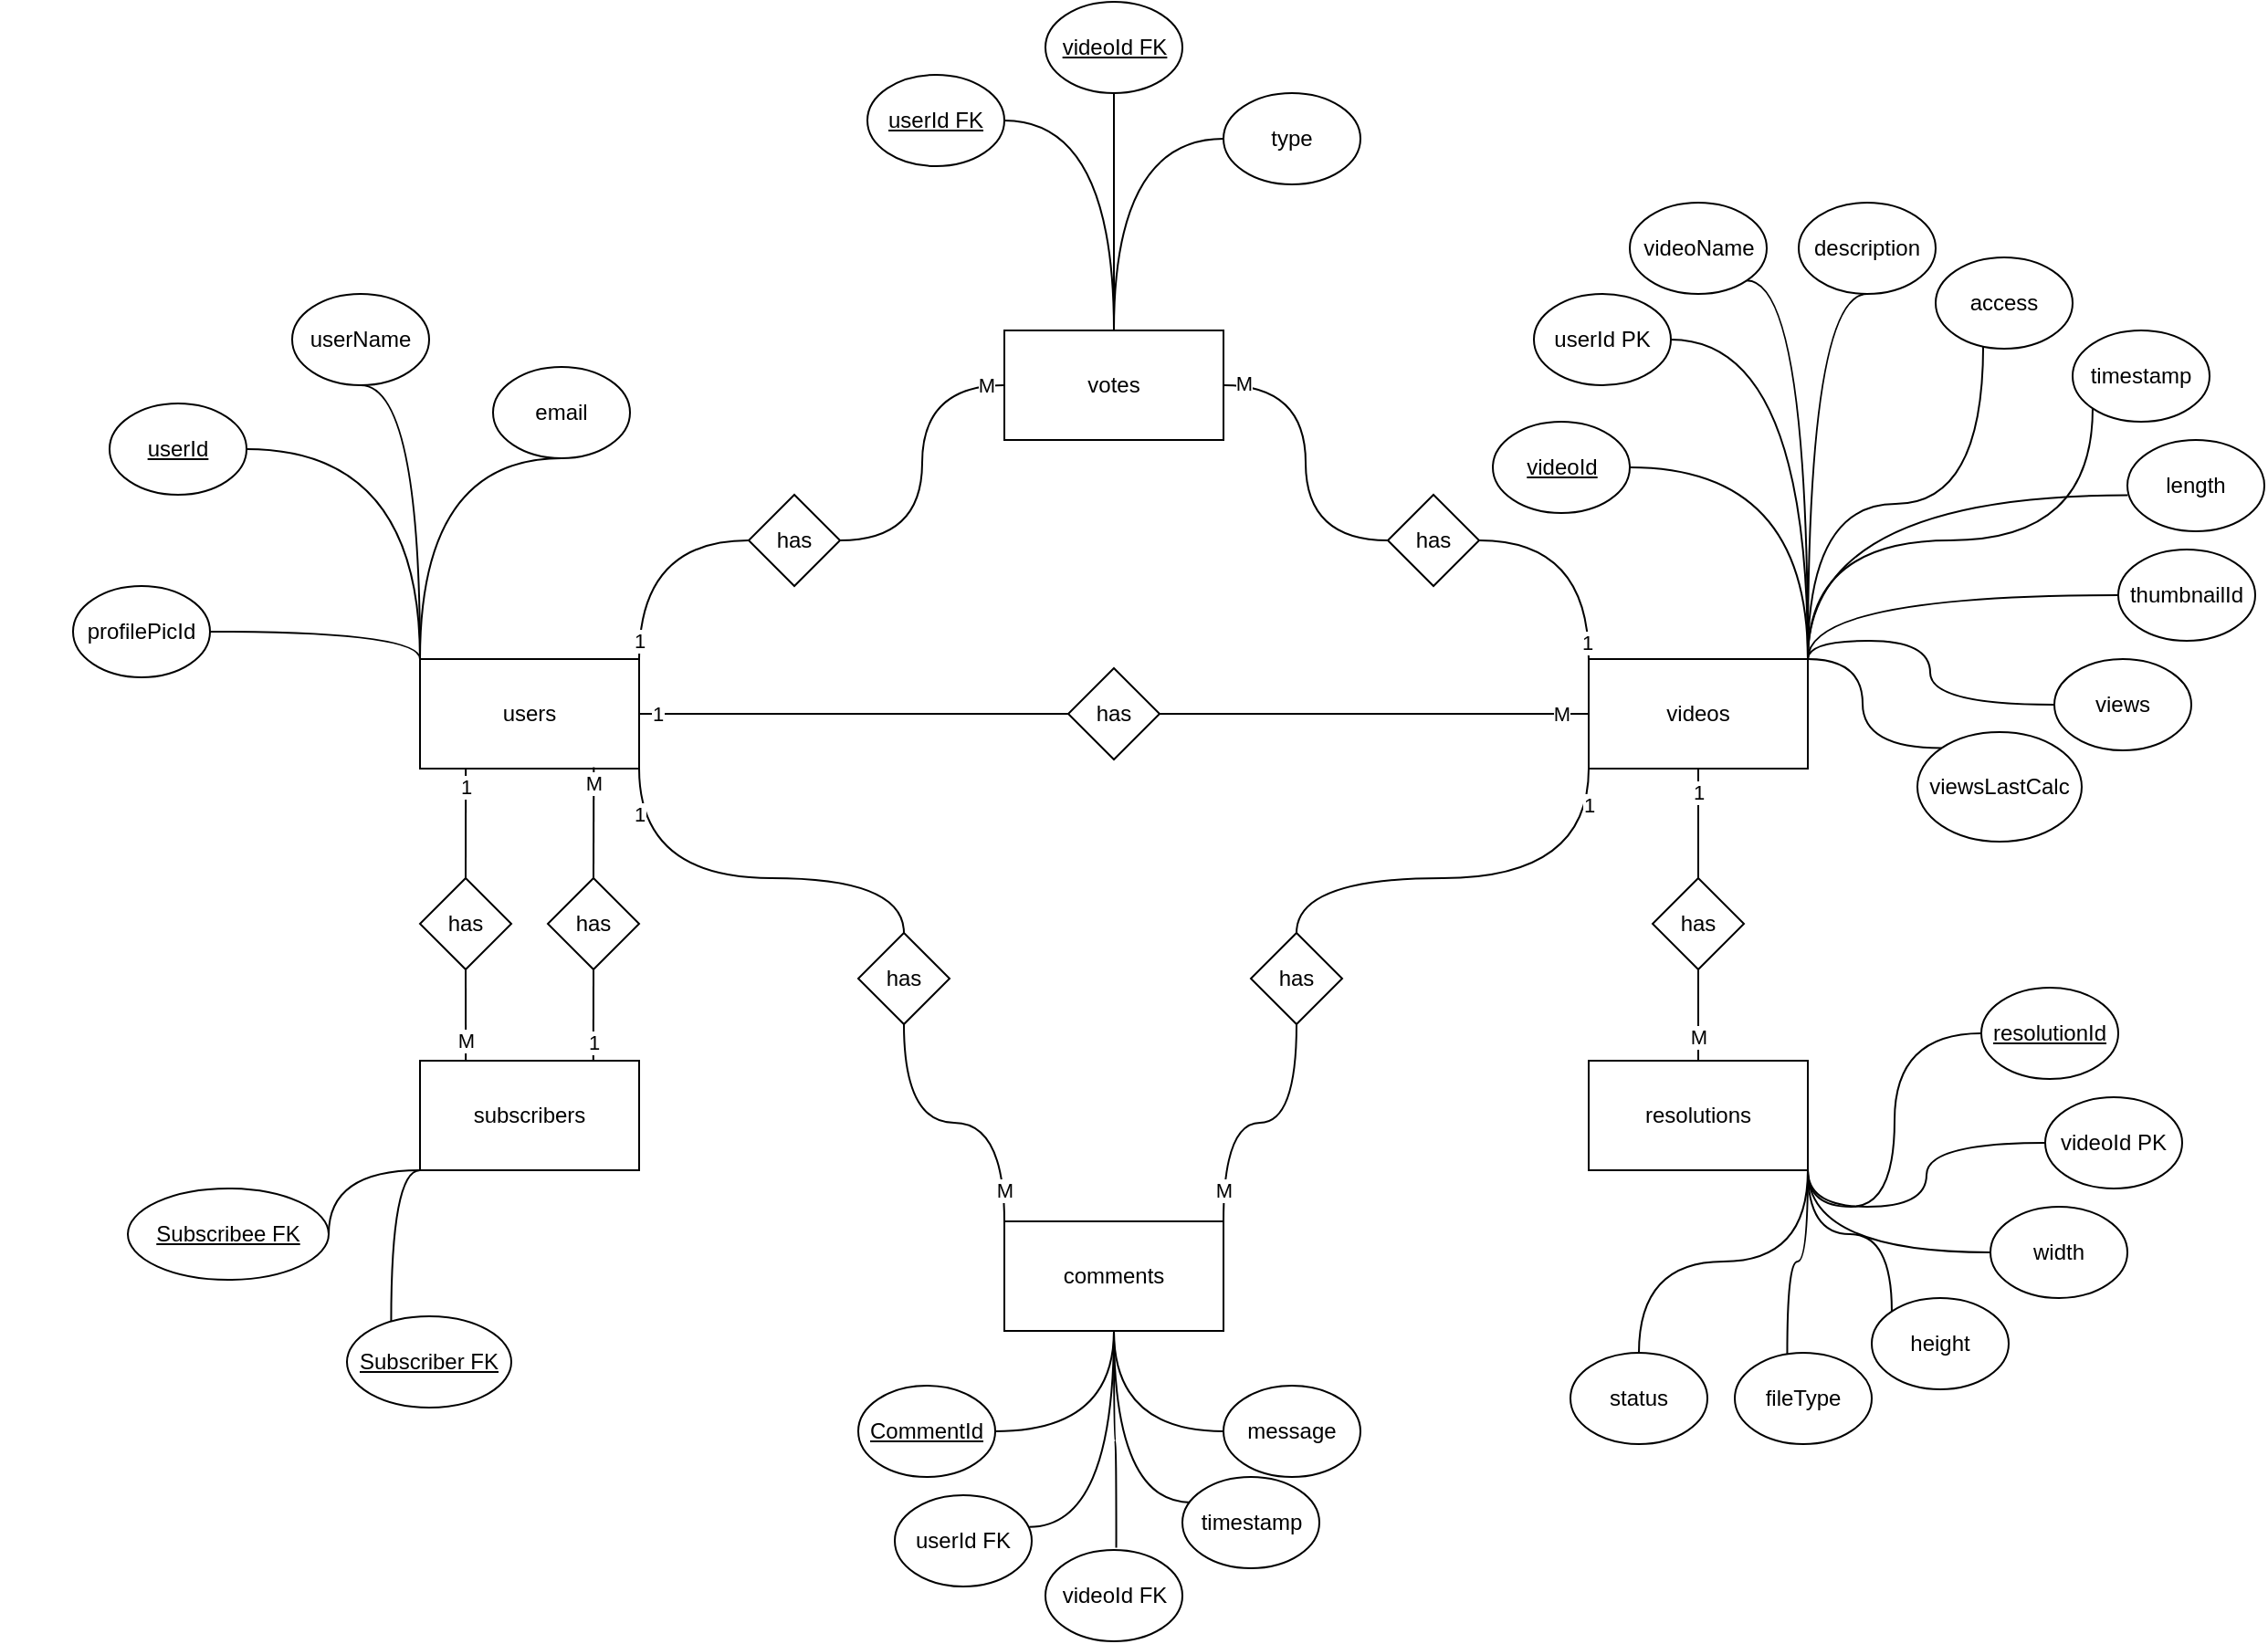 <mxfile version="14.9.2" type="github">
  <diagram id="R2lEEEUBdFMjLlhIrx00" name="Page-1">
    <mxGraphModel dx="2572" dy="2102" grid="1" gridSize="10" guides="1" tooltips="1" connect="1" arrows="1" fold="1" page="1" pageScale="1" pageWidth="850" pageHeight="1100" math="0" shadow="0" extFonts="Permanent Marker^https://fonts.googleapis.com/css?family=Permanent+Marker">
      <root>
        <mxCell id="0" />
        <mxCell id="1" parent="0" />
        <mxCell id="mkwlghcoii-6o7uAj1Yp-11" style="edgeStyle=orthogonalEdgeStyle;rounded=0;orthogonalLoop=1;jettySize=auto;html=1;entryX=0.5;entryY=1;entryDx=0;entryDy=0;endArrow=none;endFill=0;exitX=0;exitY=0;exitDx=0;exitDy=0;curved=1;" parent="1" source="mkwlghcoii-6o7uAj1Yp-1" target="mkwlghcoii-6o7uAj1Yp-10" edge="1">
          <mxGeometry relative="1" as="geometry">
            <Array as="points">
              <mxPoint x="40" y="30" />
            </Array>
          </mxGeometry>
        </mxCell>
        <mxCell id="mkwlghcoii-6o7uAj1Yp-13" style="edgeStyle=orthogonalEdgeStyle;rounded=0;orthogonalLoop=1;jettySize=auto;html=1;entryX=1;entryY=0.5;entryDx=0;entryDy=0;endArrow=none;endFill=0;exitX=0;exitY=0;exitDx=0;exitDy=0;curved=1;" parent="1" source="mkwlghcoii-6o7uAj1Yp-1" target="mkwlghcoii-6o7uAj1Yp-8" edge="1">
          <mxGeometry relative="1" as="geometry" />
        </mxCell>
        <mxCell id="mkwlghcoii-6o7uAj1Yp-47" style="edgeStyle=orthogonalEdgeStyle;curved=1;rounded=0;orthogonalLoop=1;jettySize=auto;html=1;entryX=1;entryY=0.5;entryDx=0;entryDy=0;endArrow=none;endFill=0;exitX=0;exitY=0;exitDx=0;exitDy=0;" parent="1" source="mkwlghcoii-6o7uAj1Yp-1" target="mkwlghcoii-6o7uAj1Yp-7" edge="1">
          <mxGeometry relative="1" as="geometry">
            <Array as="points">
              <mxPoint x="40" y="125" />
            </Array>
          </mxGeometry>
        </mxCell>
        <mxCell id="mkwlghcoii-6o7uAj1Yp-77" style="edgeStyle=orthogonalEdgeStyle;curved=1;rounded=0;orthogonalLoop=1;jettySize=auto;html=1;entryX=0;entryY=0.5;entryDx=0;entryDy=0;endArrow=none;endFill=0;" parent="1" source="mkwlghcoii-6o7uAj1Yp-1" target="mkwlghcoii-6o7uAj1Yp-76" edge="1">
          <mxGeometry relative="1" as="geometry" />
        </mxCell>
        <mxCell id="mkwlghcoii-6o7uAj1Yp-80" value="1" style="edgeLabel;html=1;align=center;verticalAlign=middle;resizable=0;points=[];" parent="mkwlghcoii-6o7uAj1Yp-77" vertex="1" connectable="0">
          <mxGeometry x="-0.8" y="1" relative="1" as="geometry">
            <mxPoint x="-14" y="1" as="offset" />
          </mxGeometry>
        </mxCell>
        <mxCell id="mkwlghcoii-6o7uAj1Yp-84" style="edgeStyle=orthogonalEdgeStyle;curved=1;rounded=0;orthogonalLoop=1;jettySize=auto;html=1;entryX=0;entryY=0.5;entryDx=0;entryDy=0;endArrow=none;endFill=0;exitX=1;exitY=0;exitDx=0;exitDy=0;" parent="1" source="mkwlghcoii-6o7uAj1Yp-1" target="mkwlghcoii-6o7uAj1Yp-81" edge="1">
          <mxGeometry relative="1" as="geometry" />
        </mxCell>
        <mxCell id="7lw_mSSbU3Fkkb0C-D8N-3" style="edgeStyle=orthogonalEdgeStyle;curved=1;rounded=0;orthogonalLoop=1;jettySize=auto;html=1;entryX=0.5;entryY=1;entryDx=0;entryDy=0;endArrow=none;endFill=0;exitX=0;exitY=0;exitDx=0;exitDy=0;" edge="1" parent="1" source="mkwlghcoii-6o7uAj1Yp-1" target="mkwlghcoii-6o7uAj1Yp-9">
          <mxGeometry relative="1" as="geometry">
            <Array as="points">
              <mxPoint x="40" y="-10" />
            </Array>
          </mxGeometry>
        </mxCell>
        <mxCell id="7lw_mSSbU3Fkkb0C-D8N-10" style="edgeStyle=orthogonalEdgeStyle;curved=1;rounded=0;orthogonalLoop=1;jettySize=auto;html=1;endArrow=none;endFill=0;exitX=0.209;exitY=0.996;exitDx=0;exitDy=0;exitPerimeter=0;" edge="1" parent="1" source="mkwlghcoii-6o7uAj1Yp-1" target="7lw_mSSbU3Fkkb0C-D8N-8">
          <mxGeometry relative="1" as="geometry" />
        </mxCell>
        <mxCell id="7lw_mSSbU3Fkkb0C-D8N-17" value="1" style="edgeLabel;html=1;align=center;verticalAlign=middle;resizable=0;points=[];" vertex="1" connectable="0" parent="7lw_mSSbU3Fkkb0C-D8N-10">
          <mxGeometry x="-0.799" y="-1" relative="1" as="geometry">
            <mxPoint x="1" y="4" as="offset" />
          </mxGeometry>
        </mxCell>
        <mxCell id="mkwlghcoii-6o7uAj1Yp-1" value="users" style="rounded=0;whiteSpace=wrap;html=1;" parent="1" vertex="1">
          <mxGeometry x="40" y="140" width="120" height="60" as="geometry" />
        </mxCell>
        <mxCell id="mkwlghcoii-6o7uAj1Yp-33" style="edgeStyle=orthogonalEdgeStyle;rounded=0;orthogonalLoop=1;jettySize=auto;html=1;entryX=1;entryY=1;entryDx=0;entryDy=0;endArrow=none;endFill=0;curved=1;exitX=1;exitY=0;exitDx=0;exitDy=0;" parent="1" source="mkwlghcoii-6o7uAj1Yp-2" target="mkwlghcoii-6o7uAj1Yp-30" edge="1">
          <mxGeometry relative="1" as="geometry">
            <Array as="points">
              <mxPoint x="800" y="-67" />
            </Array>
          </mxGeometry>
        </mxCell>
        <mxCell id="mkwlghcoii-6o7uAj1Yp-35" style="edgeStyle=orthogonalEdgeStyle;rounded=0;orthogonalLoop=1;jettySize=auto;html=1;entryX=0.347;entryY=0.97;entryDx=0;entryDy=0;entryPerimeter=0;endArrow=none;endFill=0;curved=1;exitX=1;exitY=0;exitDx=0;exitDy=0;" parent="1" source="mkwlghcoii-6o7uAj1Yp-2" target="mkwlghcoii-6o7uAj1Yp-25" edge="1">
          <mxGeometry relative="1" as="geometry" />
        </mxCell>
        <mxCell id="mkwlghcoii-6o7uAj1Yp-36" style="edgeStyle=orthogonalEdgeStyle;rounded=0;orthogonalLoop=1;jettySize=auto;html=1;entryX=0;entryY=1;entryDx=0;entryDy=0;endArrow=none;endFill=0;curved=1;exitX=1;exitY=0;exitDx=0;exitDy=0;" parent="1" source="mkwlghcoii-6o7uAj1Yp-2" target="mkwlghcoii-6o7uAj1Yp-24" edge="1">
          <mxGeometry relative="1" as="geometry" />
        </mxCell>
        <mxCell id="mkwlghcoii-6o7uAj1Yp-40" style="edgeStyle=orthogonalEdgeStyle;rounded=0;orthogonalLoop=1;jettySize=auto;html=1;entryX=0;entryY=0;entryDx=0;entryDy=0;endArrow=none;endFill=0;curved=1;exitX=1;exitY=0;exitDx=0;exitDy=0;" parent="1" source="mkwlghcoii-6o7uAj1Yp-2" target="mkwlghcoii-6o7uAj1Yp-22" edge="1">
          <mxGeometry relative="1" as="geometry">
            <Array as="points">
              <mxPoint x="830" y="140" />
              <mxPoint x="830" y="189" />
            </Array>
          </mxGeometry>
        </mxCell>
        <mxCell id="mkwlghcoii-6o7uAj1Yp-41" style="edgeStyle=orthogonalEdgeStyle;curved=1;rounded=0;orthogonalLoop=1;jettySize=auto;html=1;entryX=1;entryY=0.5;entryDx=0;entryDy=0;endArrow=none;endFill=0;exitX=1;exitY=0;exitDx=0;exitDy=0;" parent="1" source="mkwlghcoii-6o7uAj1Yp-2" target="mkwlghcoii-6o7uAj1Yp-23" edge="1">
          <mxGeometry relative="1" as="geometry" />
        </mxCell>
        <mxCell id="mkwlghcoii-6o7uAj1Yp-42" style="edgeStyle=orthogonalEdgeStyle;curved=1;rounded=0;orthogonalLoop=1;jettySize=auto;html=1;entryX=1;entryY=0.5;entryDx=0;entryDy=0;endArrow=none;endFill=0;exitX=1;exitY=0;exitDx=0;exitDy=0;" parent="1" source="mkwlghcoii-6o7uAj1Yp-2" target="mkwlghcoii-6o7uAj1Yp-21" edge="1">
          <mxGeometry relative="1" as="geometry" />
        </mxCell>
        <mxCell id="mkwlghcoii-6o7uAj1Yp-43" style="edgeStyle=orthogonalEdgeStyle;curved=1;rounded=0;orthogonalLoop=1;jettySize=auto;html=1;entryX=0.5;entryY=1;entryDx=0;entryDy=0;endArrow=none;endFill=0;exitX=1;exitY=0;exitDx=0;exitDy=0;" parent="1" source="mkwlghcoii-6o7uAj1Yp-2" target="mkwlghcoii-6o7uAj1Yp-28" edge="1">
          <mxGeometry relative="1" as="geometry">
            <Array as="points">
              <mxPoint x="800" y="-60" />
            </Array>
          </mxGeometry>
        </mxCell>
        <mxCell id="mkwlghcoii-6o7uAj1Yp-44" style="edgeStyle=orthogonalEdgeStyle;curved=1;rounded=0;orthogonalLoop=1;jettySize=auto;html=1;entryX=0;entryY=0.5;entryDx=0;entryDy=0;endArrow=none;endFill=0;exitX=1;exitY=0;exitDx=0;exitDy=0;" parent="1" source="mkwlghcoii-6o7uAj1Yp-2" target="mkwlghcoii-6o7uAj1Yp-29" edge="1">
          <mxGeometry relative="1" as="geometry">
            <Array as="points">
              <mxPoint x="800" y="130" />
              <mxPoint x="867" y="130" />
              <mxPoint x="867" y="165" />
            </Array>
          </mxGeometry>
        </mxCell>
        <mxCell id="mkwlghcoii-6o7uAj1Yp-45" style="edgeStyle=orthogonalEdgeStyle;curved=1;rounded=0;orthogonalLoop=1;jettySize=auto;html=1;entryX=0;entryY=0.5;entryDx=0;entryDy=0;endArrow=none;endFill=0;exitX=1;exitY=0;exitDx=0;exitDy=0;" parent="1" source="mkwlghcoii-6o7uAj1Yp-2" target="mkwlghcoii-6o7uAj1Yp-27" edge="1">
          <mxGeometry relative="1" as="geometry" />
        </mxCell>
        <mxCell id="mkwlghcoii-6o7uAj1Yp-46" style="edgeStyle=orthogonalEdgeStyle;curved=1;rounded=0;orthogonalLoop=1;jettySize=auto;html=1;entryX=0.003;entryY=0.606;entryDx=0;entryDy=0;entryPerimeter=0;endArrow=none;endFill=0;exitX=1;exitY=0;exitDx=0;exitDy=0;" parent="1" source="mkwlghcoii-6o7uAj1Yp-2" target="mkwlghcoii-6o7uAj1Yp-26" edge="1">
          <mxGeometry relative="1" as="geometry" />
        </mxCell>
        <mxCell id="mkwlghcoii-6o7uAj1Yp-78" style="edgeStyle=orthogonalEdgeStyle;curved=1;rounded=0;orthogonalLoop=1;jettySize=auto;html=1;entryX=1;entryY=0.5;entryDx=0;entryDy=0;endArrow=none;endFill=0;" parent="1" source="mkwlghcoii-6o7uAj1Yp-2" target="mkwlghcoii-6o7uAj1Yp-76" edge="1">
          <mxGeometry relative="1" as="geometry" />
        </mxCell>
        <mxCell id="mkwlghcoii-6o7uAj1Yp-79" value="M" style="edgeLabel;html=1;align=center;verticalAlign=middle;resizable=0;points=[];" parent="mkwlghcoii-6o7uAj1Yp-78" vertex="1" connectable="0">
          <mxGeometry x="0.133" y="-1" relative="1" as="geometry">
            <mxPoint x="118" y="1" as="offset" />
          </mxGeometry>
        </mxCell>
        <mxCell id="mkwlghcoii-6o7uAj1Yp-87" style="edgeStyle=orthogonalEdgeStyle;curved=1;rounded=0;orthogonalLoop=1;jettySize=auto;html=1;entryX=1;entryY=0.5;entryDx=0;entryDy=0;endArrow=none;endFill=0;exitX=0;exitY=0;exitDx=0;exitDy=0;" parent="1" source="mkwlghcoii-6o7uAj1Yp-2" target="mkwlghcoii-6o7uAj1Yp-83" edge="1">
          <mxGeometry relative="1" as="geometry" />
        </mxCell>
        <mxCell id="mkwlghcoii-6o7uAj1Yp-95" style="edgeStyle=orthogonalEdgeStyle;curved=1;rounded=0;orthogonalLoop=1;jettySize=auto;html=1;entryX=0.5;entryY=0;entryDx=0;entryDy=0;endArrow=none;endFill=0;" parent="1" source="mkwlghcoii-6o7uAj1Yp-2" target="mkwlghcoii-6o7uAj1Yp-92" edge="1">
          <mxGeometry relative="1" as="geometry" />
        </mxCell>
        <mxCell id="mkwlghcoii-6o7uAj1Yp-97" style="edgeStyle=orthogonalEdgeStyle;curved=1;rounded=0;orthogonalLoop=1;jettySize=auto;html=1;entryX=0.5;entryY=0;entryDx=0;entryDy=0;endArrow=none;endFill=0;exitX=0;exitY=1;exitDx=0;exitDy=0;" parent="1" source="mkwlghcoii-6o7uAj1Yp-2" target="mkwlghcoii-6o7uAj1Yp-94" edge="1">
          <mxGeometry relative="1" as="geometry">
            <Array as="points">
              <mxPoint x="680" y="260" />
              <mxPoint x="520" y="260" />
            </Array>
          </mxGeometry>
        </mxCell>
        <mxCell id="mkwlghcoii-6o7uAj1Yp-2" value="videos" style="rounded=0;whiteSpace=wrap;html=1;" parent="1" vertex="1">
          <mxGeometry x="680" y="140" width="120" height="60" as="geometry" />
        </mxCell>
        <mxCell id="mkwlghcoii-6o7uAj1Yp-18" style="edgeStyle=orthogonalEdgeStyle;rounded=0;orthogonalLoop=1;jettySize=auto;html=1;entryX=0.5;entryY=1;entryDx=0;entryDy=0;endArrow=none;endFill=0;curved=1;" parent="1" source="mkwlghcoii-6o7uAj1Yp-3" target="mkwlghcoii-6o7uAj1Yp-15" edge="1">
          <mxGeometry relative="1" as="geometry" />
        </mxCell>
        <mxCell id="mkwlghcoii-6o7uAj1Yp-19" style="edgeStyle=orthogonalEdgeStyle;rounded=0;orthogonalLoop=1;jettySize=auto;html=1;entryX=0;entryY=0.5;entryDx=0;entryDy=0;endArrow=none;endFill=0;curved=1;" parent="1" source="mkwlghcoii-6o7uAj1Yp-3" target="mkwlghcoii-6o7uAj1Yp-17" edge="1">
          <mxGeometry relative="1" as="geometry" />
        </mxCell>
        <mxCell id="mkwlghcoii-6o7uAj1Yp-20" style="edgeStyle=orthogonalEdgeStyle;rounded=0;orthogonalLoop=1;jettySize=auto;html=1;entryX=1;entryY=0.5;entryDx=0;entryDy=0;endArrow=none;endFill=0;curved=1;" parent="1" source="mkwlghcoii-6o7uAj1Yp-3" target="mkwlghcoii-6o7uAj1Yp-16" edge="1">
          <mxGeometry relative="1" as="geometry" />
        </mxCell>
        <mxCell id="mkwlghcoii-6o7uAj1Yp-3" value="votes" style="rounded=0;whiteSpace=wrap;html=1;" parent="1" vertex="1">
          <mxGeometry x="360" y="-40" width="120" height="60" as="geometry" />
        </mxCell>
        <mxCell id="mkwlghcoii-6o7uAj1Yp-67" style="edgeStyle=orthogonalEdgeStyle;curved=1;rounded=0;orthogonalLoop=1;jettySize=auto;html=1;entryX=0;entryY=0.5;entryDx=0;entryDy=0;endArrow=none;endFill=0;" parent="1" source="mkwlghcoii-6o7uAj1Yp-4" target="mkwlghcoii-6o7uAj1Yp-65" edge="1">
          <mxGeometry relative="1" as="geometry" />
        </mxCell>
        <mxCell id="mkwlghcoii-6o7uAj1Yp-68" style="edgeStyle=orthogonalEdgeStyle;curved=1;rounded=0;orthogonalLoop=1;jettySize=auto;html=1;entryX=1;entryY=0.5;entryDx=0;entryDy=0;endArrow=none;endFill=0;exitX=0.5;exitY=1;exitDx=0;exitDy=0;" parent="1" source="mkwlghcoii-6o7uAj1Yp-4" target="mkwlghcoii-6o7uAj1Yp-66" edge="1">
          <mxGeometry relative="1" as="geometry" />
        </mxCell>
        <mxCell id="mkwlghcoii-6o7uAj1Yp-69" style="edgeStyle=orthogonalEdgeStyle;curved=1;rounded=0;orthogonalLoop=1;jettySize=auto;html=1;entryX=0.061;entryY=0.279;entryDx=0;entryDy=0;entryPerimeter=0;endArrow=none;endFill=0;" parent="1" source="mkwlghcoii-6o7uAj1Yp-4" target="mkwlghcoii-6o7uAj1Yp-64" edge="1">
          <mxGeometry relative="1" as="geometry">
            <Array as="points">
              <mxPoint x="420" y="602" />
            </Array>
          </mxGeometry>
        </mxCell>
        <mxCell id="mkwlghcoii-6o7uAj1Yp-70" style="edgeStyle=orthogonalEdgeStyle;curved=1;rounded=0;orthogonalLoop=1;jettySize=auto;html=1;entryX=0.517;entryY=-0.024;entryDx=0;entryDy=0;entryPerimeter=0;endArrow=none;endFill=0;" parent="1" source="mkwlghcoii-6o7uAj1Yp-4" target="mkwlghcoii-6o7uAj1Yp-62" edge="1">
          <mxGeometry relative="1" as="geometry" />
        </mxCell>
        <mxCell id="mkwlghcoii-6o7uAj1Yp-71" style="edgeStyle=orthogonalEdgeStyle;curved=1;rounded=0;orthogonalLoop=1;jettySize=auto;html=1;entryX=0.982;entryY=0.347;entryDx=0;entryDy=0;entryPerimeter=0;endArrow=none;endFill=0;" parent="1" source="mkwlghcoii-6o7uAj1Yp-4" target="mkwlghcoii-6o7uAj1Yp-61" edge="1">
          <mxGeometry relative="1" as="geometry">
            <Array as="points">
              <mxPoint x="420" y="615" />
            </Array>
          </mxGeometry>
        </mxCell>
        <mxCell id="mkwlghcoii-6o7uAj1Yp-4" value="comments" style="rounded=0;whiteSpace=wrap;html=1;" parent="1" vertex="1">
          <mxGeometry x="360" y="448" width="120" height="60" as="geometry" />
        </mxCell>
        <mxCell id="mkwlghcoii-6o7uAj1Yp-74" style="edgeStyle=orthogonalEdgeStyle;curved=1;rounded=0;orthogonalLoop=1;jettySize=auto;html=1;entryX=1;entryY=0.5;entryDx=0;entryDy=0;endArrow=none;endFill=0;exitX=0;exitY=1;exitDx=0;exitDy=0;" parent="1" source="mkwlghcoii-6o7uAj1Yp-5" target="mkwlghcoii-6o7uAj1Yp-72" edge="1">
          <mxGeometry relative="1" as="geometry">
            <Array as="points">
              <mxPoint x="-10" y="420" />
            </Array>
          </mxGeometry>
        </mxCell>
        <mxCell id="mkwlghcoii-6o7uAj1Yp-75" style="edgeStyle=orthogonalEdgeStyle;curved=1;rounded=0;orthogonalLoop=1;jettySize=auto;html=1;entryX=0.269;entryY=0.057;entryDx=0;entryDy=0;entryPerimeter=0;endArrow=none;endFill=0;exitX=0;exitY=1;exitDx=0;exitDy=0;" parent="1" source="mkwlghcoii-6o7uAj1Yp-5" target="mkwlghcoii-6o7uAj1Yp-73" edge="1">
          <mxGeometry relative="1" as="geometry">
            <Array as="points">
              <mxPoint x="24" y="420" />
            </Array>
          </mxGeometry>
        </mxCell>
        <mxCell id="mkwlghcoii-6o7uAj1Yp-5" value="subscribers" style="rounded=0;whiteSpace=wrap;html=1;" parent="1" vertex="1">
          <mxGeometry x="40" y="360" width="120" height="60" as="geometry" />
        </mxCell>
        <mxCell id="mkwlghcoii-6o7uAj1Yp-55" style="edgeStyle=orthogonalEdgeStyle;curved=1;rounded=0;orthogonalLoop=1;jettySize=auto;html=1;entryX=0;entryY=0.5;entryDx=0;entryDy=0;endArrow=none;endFill=0;exitX=1;exitY=1;exitDx=0;exitDy=0;" parent="1" source="mkwlghcoii-6o7uAj1Yp-6" target="mkwlghcoii-6o7uAj1Yp-50" edge="1">
          <mxGeometry relative="1" as="geometry" />
        </mxCell>
        <mxCell id="mkwlghcoii-6o7uAj1Yp-56" style="edgeStyle=orthogonalEdgeStyle;curved=1;rounded=0;orthogonalLoop=1;jettySize=auto;html=1;entryX=0;entryY=0.5;entryDx=0;entryDy=0;endArrow=none;endFill=0;exitX=1;exitY=1;exitDx=0;exitDy=0;" parent="1" source="mkwlghcoii-6o7uAj1Yp-6" target="mkwlghcoii-6o7uAj1Yp-49" edge="1">
          <mxGeometry relative="1" as="geometry" />
        </mxCell>
        <mxCell id="mkwlghcoii-6o7uAj1Yp-57" style="edgeStyle=orthogonalEdgeStyle;curved=1;rounded=0;orthogonalLoop=1;jettySize=auto;html=1;entryX=0;entryY=0.5;entryDx=0;entryDy=0;endArrow=none;endFill=0;exitX=1;exitY=1;exitDx=0;exitDy=0;" parent="1" source="mkwlghcoii-6o7uAj1Yp-6" target="mkwlghcoii-6o7uAj1Yp-51" edge="1">
          <mxGeometry relative="1" as="geometry" />
        </mxCell>
        <mxCell id="mkwlghcoii-6o7uAj1Yp-58" style="edgeStyle=orthogonalEdgeStyle;curved=1;rounded=0;orthogonalLoop=1;jettySize=auto;html=1;entryX=0;entryY=0;entryDx=0;entryDy=0;endArrow=none;endFill=0;exitX=1;exitY=1;exitDx=0;exitDy=0;" parent="1" source="mkwlghcoii-6o7uAj1Yp-6" target="mkwlghcoii-6o7uAj1Yp-52" edge="1">
          <mxGeometry relative="1" as="geometry" />
        </mxCell>
        <mxCell id="mkwlghcoii-6o7uAj1Yp-59" style="edgeStyle=orthogonalEdgeStyle;curved=1;rounded=0;orthogonalLoop=1;jettySize=auto;html=1;entryX=0.383;entryY=0.023;entryDx=0;entryDy=0;entryPerimeter=0;endArrow=none;endFill=0;exitX=1;exitY=1;exitDx=0;exitDy=0;" parent="1" source="mkwlghcoii-6o7uAj1Yp-6" target="mkwlghcoii-6o7uAj1Yp-53" edge="1">
          <mxGeometry relative="1" as="geometry" />
        </mxCell>
        <mxCell id="mkwlghcoii-6o7uAj1Yp-60" style="edgeStyle=orthogonalEdgeStyle;curved=1;rounded=0;orthogonalLoop=1;jettySize=auto;html=1;entryX=0.5;entryY=0;entryDx=0;entryDy=0;endArrow=none;endFill=0;exitX=1;exitY=1;exitDx=0;exitDy=0;" parent="1" source="mkwlghcoii-6o7uAj1Yp-6" target="mkwlghcoii-6o7uAj1Yp-54" edge="1">
          <mxGeometry relative="1" as="geometry" />
        </mxCell>
        <mxCell id="mkwlghcoii-6o7uAj1Yp-96" style="edgeStyle=orthogonalEdgeStyle;curved=1;rounded=0;orthogonalLoop=1;jettySize=auto;html=1;entryX=0.5;entryY=1;entryDx=0;entryDy=0;endArrow=none;endFill=0;" parent="1" source="mkwlghcoii-6o7uAj1Yp-6" target="mkwlghcoii-6o7uAj1Yp-92" edge="1">
          <mxGeometry relative="1" as="geometry" />
        </mxCell>
        <mxCell id="mkwlghcoii-6o7uAj1Yp-6" value="resolutions" style="rounded=0;whiteSpace=wrap;html=1;" parent="1" vertex="1">
          <mxGeometry x="680" y="360" width="120" height="60" as="geometry" />
        </mxCell>
        <mxCell id="mkwlghcoii-6o7uAj1Yp-7" value="profilePicId" style="ellipse;whiteSpace=wrap;html=1;" parent="1" vertex="1">
          <mxGeometry x="-150" y="100" width="75" height="50" as="geometry" />
        </mxCell>
        <mxCell id="mkwlghcoii-6o7uAj1Yp-8" value="&lt;u&gt;userId&lt;/u&gt;" style="ellipse;whiteSpace=wrap;html=1;" parent="1" vertex="1">
          <mxGeometry x="-130" width="75" height="50" as="geometry" />
        </mxCell>
        <mxCell id="mkwlghcoii-6o7uAj1Yp-9" value="userName" style="ellipse;whiteSpace=wrap;html=1;" parent="1" vertex="1">
          <mxGeometry x="-30" y="-60" width="75" height="50" as="geometry" />
        </mxCell>
        <mxCell id="mkwlghcoii-6o7uAj1Yp-10" value="email" style="ellipse;whiteSpace=wrap;html=1;" parent="1" vertex="1">
          <mxGeometry x="80" y="-20" width="75" height="50" as="geometry" />
        </mxCell>
        <mxCell id="mkwlghcoii-6o7uAj1Yp-15" value="&lt;u&gt;videoId FK&lt;/u&gt;" style="ellipse;whiteSpace=wrap;html=1;" parent="1" vertex="1">
          <mxGeometry x="382.5" y="-220" width="75" height="50" as="geometry" />
        </mxCell>
        <mxCell id="mkwlghcoii-6o7uAj1Yp-16" value="&lt;u&gt;userId FK&lt;/u&gt;" style="ellipse;whiteSpace=wrap;html=1;" parent="1" vertex="1">
          <mxGeometry x="285" y="-180" width="75" height="50" as="geometry" />
        </mxCell>
        <mxCell id="mkwlghcoii-6o7uAj1Yp-17" value="type" style="ellipse;whiteSpace=wrap;html=1;" parent="1" vertex="1">
          <mxGeometry x="480" y="-170" width="75" height="50" as="geometry" />
        </mxCell>
        <mxCell id="mkwlghcoii-6o7uAj1Yp-21" value="&lt;u&gt;videoId&lt;/u&gt;" style="ellipse;whiteSpace=wrap;html=1;" parent="1" vertex="1">
          <mxGeometry x="627.5" y="10" width="75" height="50" as="geometry" />
        </mxCell>
        <mxCell id="mkwlghcoii-6o7uAj1Yp-22" value="viewsLastCalc" style="ellipse;whiteSpace=wrap;html=1;" parent="1" vertex="1">
          <mxGeometry x="860" y="180" width="90" height="60" as="geometry" />
        </mxCell>
        <mxCell id="mkwlghcoii-6o7uAj1Yp-23" value="userId PK" style="ellipse;whiteSpace=wrap;html=1;" parent="1" vertex="1">
          <mxGeometry x="650" y="-60" width="75" height="50" as="geometry" />
        </mxCell>
        <mxCell id="mkwlghcoii-6o7uAj1Yp-24" value="timestamp" style="ellipse;whiteSpace=wrap;html=1;" parent="1" vertex="1">
          <mxGeometry x="945" y="-40" width="75" height="50" as="geometry" />
        </mxCell>
        <mxCell id="mkwlghcoii-6o7uAj1Yp-25" value="access" style="ellipse;whiteSpace=wrap;html=1;" parent="1" vertex="1">
          <mxGeometry x="870" y="-80" width="75" height="50" as="geometry" />
        </mxCell>
        <mxCell id="mkwlghcoii-6o7uAj1Yp-26" value="length" style="ellipse;whiteSpace=wrap;html=1;" parent="1" vertex="1">
          <mxGeometry x="975" y="20" width="75" height="50" as="geometry" />
        </mxCell>
        <mxCell id="mkwlghcoii-6o7uAj1Yp-27" value="thumbnailId" style="ellipse;whiteSpace=wrap;html=1;" parent="1" vertex="1">
          <mxGeometry x="970" y="80" width="75" height="50" as="geometry" />
        </mxCell>
        <mxCell id="mkwlghcoii-6o7uAj1Yp-28" value="description" style="ellipse;whiteSpace=wrap;html=1;" parent="1" vertex="1">
          <mxGeometry x="795" y="-110" width="75" height="50" as="geometry" />
        </mxCell>
        <mxCell id="mkwlghcoii-6o7uAj1Yp-29" value="views" style="ellipse;whiteSpace=wrap;html=1;" parent="1" vertex="1">
          <mxGeometry x="935" y="140" width="75" height="50" as="geometry" />
        </mxCell>
        <mxCell id="mkwlghcoii-6o7uAj1Yp-30" value="videoName" style="ellipse;whiteSpace=wrap;html=1;" parent="1" vertex="1">
          <mxGeometry x="702.5" y="-110" width="75" height="50" as="geometry" />
        </mxCell>
        <mxCell id="mkwlghcoii-6o7uAj1Yp-49" value="videoId PK" style="ellipse;whiteSpace=wrap;html=1;" parent="1" vertex="1">
          <mxGeometry x="930" y="380" width="75" height="50" as="geometry" />
        </mxCell>
        <mxCell id="mkwlghcoii-6o7uAj1Yp-50" value="&lt;u&gt;resolutionId&lt;/u&gt;" style="ellipse;whiteSpace=wrap;html=1;" parent="1" vertex="1">
          <mxGeometry x="895" y="320" width="75" height="50" as="geometry" />
        </mxCell>
        <mxCell id="mkwlghcoii-6o7uAj1Yp-51" value="width" style="ellipse;whiteSpace=wrap;html=1;" parent="1" vertex="1">
          <mxGeometry x="900" y="440" width="75" height="50" as="geometry" />
        </mxCell>
        <mxCell id="mkwlghcoii-6o7uAj1Yp-52" value="height" style="ellipse;whiteSpace=wrap;html=1;" parent="1" vertex="1">
          <mxGeometry x="835" y="490" width="75" height="50" as="geometry" />
        </mxCell>
        <mxCell id="mkwlghcoii-6o7uAj1Yp-53" value="fileType" style="ellipse;whiteSpace=wrap;html=1;" parent="1" vertex="1">
          <mxGeometry x="760" y="520" width="75" height="50" as="geometry" />
        </mxCell>
        <mxCell id="mkwlghcoii-6o7uAj1Yp-54" value="status" style="ellipse;whiteSpace=wrap;html=1;" parent="1" vertex="1">
          <mxGeometry x="670" y="520" width="75" height="50" as="geometry" />
        </mxCell>
        <mxCell id="mkwlghcoii-6o7uAj1Yp-61" value="userId FK" style="ellipse;whiteSpace=wrap;html=1;" parent="1" vertex="1">
          <mxGeometry x="300" y="598" width="75" height="50" as="geometry" />
        </mxCell>
        <mxCell id="mkwlghcoii-6o7uAj1Yp-62" value="videoId FK" style="ellipse;whiteSpace=wrap;html=1;" parent="1" vertex="1">
          <mxGeometry x="382.5" y="628" width="75" height="50" as="geometry" />
        </mxCell>
        <mxCell id="mkwlghcoii-6o7uAj1Yp-64" value="timestamp" style="ellipse;whiteSpace=wrap;html=1;" parent="1" vertex="1">
          <mxGeometry x="457.5" y="588" width="75" height="50" as="geometry" />
        </mxCell>
        <mxCell id="mkwlghcoii-6o7uAj1Yp-65" value="message" style="ellipse;whiteSpace=wrap;html=1;" parent="1" vertex="1">
          <mxGeometry x="480" y="538" width="75" height="50" as="geometry" />
        </mxCell>
        <mxCell id="mkwlghcoii-6o7uAj1Yp-66" value="&lt;u&gt;CommentId&lt;/u&gt;" style="ellipse;whiteSpace=wrap;html=1;" parent="1" vertex="1">
          <mxGeometry x="280" y="538" width="75" height="50" as="geometry" />
        </mxCell>
        <mxCell id="mkwlghcoii-6o7uAj1Yp-72" value="&lt;u&gt;Subscribee FK&lt;/u&gt;&lt;span style=&quot;color: rgba(0 , 0 , 0 , 0) ; font-family: monospace ; font-size: 0px&quot;&gt;%3CmxGraphModel%3E%3Croot%3E%3CmxCell%20id%3D%220%22%2F%3E%3CmxCell%20id%3D%221%22%20parent%3D%220%22%2F%3E%3CmxCell%20id%3D%222%22%20value%3D%22%26lt%3Bu%26gt%3BCommentId%26lt%3B%2Fu%26gt%3B%22%20style%3D%22ellipse%3BwhiteSpace%3Dwrap%3Bhtml%3D1%3B%22%20vertex%3D%221%22%20parent%3D%221%22%3E%3CmxGeometry%20x%3D%22280%22%20y%3D%22450%22%20width%3D%2275%22%20height%3D%2250%22%20as%3D%22geometry%22%2F%3E%3C%2FmxCell%3E%3C%2Froot%3E%3C%2FmxGraphModel%3E FK F&lt;/span&gt;" style="ellipse;whiteSpace=wrap;html=1;" parent="1" vertex="1">
          <mxGeometry x="-120" y="430" width="110" height="50" as="geometry" />
        </mxCell>
        <mxCell id="mkwlghcoii-6o7uAj1Yp-73" value="&lt;u&gt;Subscriber FK&lt;/u&gt;&lt;span style=&quot;color: rgba(0 , 0 , 0 , 0) ; font-family: monospace ; font-size: 0px&quot;&gt;%3CmxGraphModel%3E%3Croot%3E%3CmxCell%20id%3D%220%22%2F%3E%3CmxCell%20id%3D%221%22%20parent%3D%220%22%2F%3E%3CmxCell%20id%3D%222%22%20value%3D%22%26lt%3Bu%26gt%3BCommentId%26lt%3B%2Fu%26gt%3B%22%20style%3D%22ellipse%3BwhiteSpace%3Dwrap%3Bhtml%3D1%3B%22%20vertex%3D%221%22%20parent%3D%221%22%3E%3CmxGeometry%20x%3D%22280%22%20y%3D%22450%22%20width%3D%2275%22%20height%3D%2250%22%20as%3D%22geometry%22%2F%3E%3C%2FmxCell%3E%3C%2Froot%3E%3C%2FmxGraphModel%3r&lt;/span&gt;" style="ellipse;whiteSpace=wrap;html=1;" parent="1" vertex="1">
          <mxGeometry y="500" width="90" height="50" as="geometry" />
        </mxCell>
        <mxCell id="mkwlghcoii-6o7uAj1Yp-76" value="has" style="rhombus;whiteSpace=wrap;html=1;" parent="1" vertex="1">
          <mxGeometry x="395" y="145" width="50" height="50" as="geometry" />
        </mxCell>
        <mxCell id="mkwlghcoii-6o7uAj1Yp-85" style="edgeStyle=orthogonalEdgeStyle;curved=1;rounded=0;orthogonalLoop=1;jettySize=auto;html=1;entryX=0;entryY=0.5;entryDx=0;entryDy=0;endArrow=none;endFill=0;" parent="1" source="mkwlghcoii-6o7uAj1Yp-81" target="mkwlghcoii-6o7uAj1Yp-3" edge="1">
          <mxGeometry relative="1" as="geometry" />
        </mxCell>
        <mxCell id="mkwlghcoii-6o7uAj1Yp-81" value="has" style="rhombus;whiteSpace=wrap;html=1;" parent="1" vertex="1">
          <mxGeometry x="220" y="50" width="50" height="50" as="geometry" />
        </mxCell>
        <mxCell id="mkwlghcoii-6o7uAj1Yp-86" style="edgeStyle=orthogonalEdgeStyle;curved=1;rounded=0;orthogonalLoop=1;jettySize=auto;html=1;entryX=1;entryY=0.5;entryDx=0;entryDy=0;endArrow=none;endFill=0;" parent="1" source="mkwlghcoii-6o7uAj1Yp-83" target="mkwlghcoii-6o7uAj1Yp-3" edge="1">
          <mxGeometry relative="1" as="geometry" />
        </mxCell>
        <mxCell id="mkwlghcoii-6o7uAj1Yp-83" value="has" style="rhombus;whiteSpace=wrap;html=1;" parent="1" vertex="1">
          <mxGeometry x="570" y="50" width="50" height="50" as="geometry" />
        </mxCell>
        <mxCell id="mkwlghcoii-6o7uAj1Yp-88" value="1" style="edgeLabel;html=1;align=center;verticalAlign=middle;resizable=0;points=[];" parent="1" vertex="1" connectable="0">
          <mxGeometry x="160.0" y="130" as="geometry" />
        </mxCell>
        <mxCell id="mkwlghcoii-6o7uAj1Yp-89" value="1" style="edgeLabel;html=1;align=center;verticalAlign=middle;resizable=0;points=[];" parent="1" vertex="1" connectable="0">
          <mxGeometry x="430.0" y="210" as="geometry">
            <mxPoint x="249" y="-79" as="offset" />
          </mxGeometry>
        </mxCell>
        <mxCell id="mkwlghcoii-6o7uAj1Yp-90" value="M" style="edgeLabel;html=1;align=center;verticalAlign=middle;resizable=0;points=[];" parent="1" vertex="1" connectable="0">
          <mxGeometry x="674.857" y="180" as="geometry">
            <mxPoint x="-184" y="-191" as="offset" />
          </mxGeometry>
        </mxCell>
        <mxCell id="mkwlghcoii-6o7uAj1Yp-91" value="M" style="edgeLabel;html=1;align=center;verticalAlign=middle;resizable=0;points=[];" parent="1" vertex="1" connectable="0">
          <mxGeometry x="349.997" y="-10" as="geometry" />
        </mxCell>
        <mxCell id="mkwlghcoii-6o7uAj1Yp-92" value="has" style="rhombus;whiteSpace=wrap;html=1;" parent="1" vertex="1">
          <mxGeometry x="715" y="260" width="50" height="50" as="geometry" />
        </mxCell>
        <mxCell id="mkwlghcoii-6o7uAj1Yp-98" style="edgeStyle=orthogonalEdgeStyle;curved=1;rounded=0;orthogonalLoop=1;jettySize=auto;html=1;entryX=1;entryY=0;entryDx=0;entryDy=0;endArrow=none;endFill=0;exitX=0.5;exitY=1;exitDx=0;exitDy=0;" parent="1" source="mkwlghcoii-6o7uAj1Yp-94" target="mkwlghcoii-6o7uAj1Yp-4" edge="1">
          <mxGeometry relative="1" as="geometry" />
        </mxCell>
        <mxCell id="mkwlghcoii-6o7uAj1Yp-94" value="has" style="rhombus;whiteSpace=wrap;html=1;" parent="1" vertex="1">
          <mxGeometry x="495" y="290" width="50" height="50" as="geometry" />
        </mxCell>
        <mxCell id="mkwlghcoii-6o7uAj1Yp-100" value="1" style="edgeLabel;html=1;align=center;verticalAlign=middle;resizable=0;points=[];" parent="1" vertex="1" connectable="0">
          <mxGeometry x="330.004" y="165" as="geometry">
            <mxPoint x="350" y="55" as="offset" />
          </mxGeometry>
        </mxCell>
        <mxCell id="mkwlghcoii-6o7uAj1Yp-101" value="1" style="edgeLabel;html=1;align=center;verticalAlign=middle;resizable=0;points=[];" parent="1" vertex="1" connectable="0">
          <mxGeometry x="440.004" y="190" as="geometry">
            <mxPoint x="300" y="23" as="offset" />
          </mxGeometry>
        </mxCell>
        <mxCell id="mkwlghcoii-6o7uAj1Yp-102" value="M" style="edgeLabel;html=1;align=center;verticalAlign=middle;resizable=0;points=[];" parent="1" vertex="1" connectable="0">
          <mxGeometry x="674.667" y="180" as="geometry">
            <mxPoint x="65" y="167" as="offset" />
          </mxGeometry>
        </mxCell>
        <mxCell id="7lw_mSSbU3Fkkb0C-D8N-2" style="edgeStyle=orthogonalEdgeStyle;rounded=0;orthogonalLoop=1;jettySize=auto;html=1;entryX=1;entryY=1;entryDx=0;entryDy=0;curved=1;endArrow=none;endFill=0;exitX=0.5;exitY=0;exitDx=0;exitDy=0;" edge="1" parent="1" source="7lw_mSSbU3Fkkb0C-D8N-1" target="mkwlghcoii-6o7uAj1Yp-1">
          <mxGeometry relative="1" as="geometry">
            <Array as="points">
              <mxPoint x="305" y="260" />
              <mxPoint x="160" y="260" />
            </Array>
          </mxGeometry>
        </mxCell>
        <mxCell id="7lw_mSSbU3Fkkb0C-D8N-4" style="edgeStyle=orthogonalEdgeStyle;curved=1;rounded=0;orthogonalLoop=1;jettySize=auto;html=1;entryX=0;entryY=0;entryDx=0;entryDy=0;endArrow=none;endFill=0;exitX=0.5;exitY=1;exitDx=0;exitDy=0;" edge="1" parent="1" source="7lw_mSSbU3Fkkb0C-D8N-1" target="mkwlghcoii-6o7uAj1Yp-4">
          <mxGeometry relative="1" as="geometry" />
        </mxCell>
        <mxCell id="7lw_mSSbU3Fkkb0C-D8N-1" value="has" style="rhombus;whiteSpace=wrap;html=1;" vertex="1" parent="1">
          <mxGeometry x="280" y="290" width="50" height="50" as="geometry" />
        </mxCell>
        <mxCell id="7lw_mSSbU3Fkkb0C-D8N-5" value="M" style="edgeLabel;html=1;align=center;verticalAlign=middle;resizable=0;points=[];" vertex="1" connectable="0" parent="1">
          <mxGeometry x="495" y="423" as="geometry">
            <mxPoint x="-15" y="8" as="offset" />
          </mxGeometry>
        </mxCell>
        <mxCell id="7lw_mSSbU3Fkkb0C-D8N-6" value="M" style="edgeLabel;html=1;align=center;verticalAlign=middle;resizable=0;points=[];" vertex="1" connectable="0" parent="1">
          <mxGeometry x="375" y="423" as="geometry">
            <mxPoint x="-15" y="8" as="offset" />
          </mxGeometry>
        </mxCell>
        <mxCell id="7lw_mSSbU3Fkkb0C-D8N-7" value="1" style="edgeLabel;html=1;align=center;verticalAlign=middle;resizable=0;points=[];" vertex="1" connectable="0" parent="1">
          <mxGeometry x="-189.996" y="170" as="geometry">
            <mxPoint x="350" y="55" as="offset" />
          </mxGeometry>
        </mxCell>
        <mxCell id="7lw_mSSbU3Fkkb0C-D8N-15" style="edgeStyle=orthogonalEdgeStyle;curved=1;rounded=0;orthogonalLoop=1;jettySize=auto;html=1;entryX=0.209;entryY=0.008;entryDx=0;entryDy=0;entryPerimeter=0;endArrow=none;endFill=0;" edge="1" parent="1" source="7lw_mSSbU3Fkkb0C-D8N-8" target="mkwlghcoii-6o7uAj1Yp-5">
          <mxGeometry relative="1" as="geometry" />
        </mxCell>
        <mxCell id="7lw_mSSbU3Fkkb0C-D8N-18" value="M" style="edgeLabel;html=1;align=center;verticalAlign=middle;resizable=0;points=[];" vertex="1" connectable="0" parent="7lw_mSSbU3Fkkb0C-D8N-15">
          <mxGeometry x="0.521" relative="1" as="geometry">
            <mxPoint as="offset" />
          </mxGeometry>
        </mxCell>
        <mxCell id="7lw_mSSbU3Fkkb0C-D8N-8" value="has" style="rhombus;whiteSpace=wrap;html=1;" vertex="1" parent="1">
          <mxGeometry x="40" y="260" width="50" height="50" as="geometry" />
        </mxCell>
        <mxCell id="7lw_mSSbU3Fkkb0C-D8N-13" style="edgeStyle=orthogonalEdgeStyle;curved=1;rounded=0;orthogonalLoop=1;jettySize=auto;html=1;entryX=0.793;entryY=0.988;entryDx=0;entryDy=0;entryPerimeter=0;endArrow=none;endFill=0;" edge="1" parent="1" source="7lw_mSSbU3Fkkb0C-D8N-9" target="mkwlghcoii-6o7uAj1Yp-1">
          <mxGeometry relative="1" as="geometry" />
        </mxCell>
        <mxCell id="7lw_mSSbU3Fkkb0C-D8N-20" value="M" style="edgeLabel;html=1;align=center;verticalAlign=middle;resizable=0;points=[];" vertex="1" connectable="0" parent="7lw_mSSbU3Fkkb0C-D8N-13">
          <mxGeometry x="0.709" relative="1" as="geometry">
            <mxPoint as="offset" />
          </mxGeometry>
        </mxCell>
        <mxCell id="7lw_mSSbU3Fkkb0C-D8N-16" style="edgeStyle=orthogonalEdgeStyle;curved=1;rounded=0;orthogonalLoop=1;jettySize=auto;html=1;entryX=0.791;entryY=-0.008;entryDx=0;entryDy=0;entryPerimeter=0;endArrow=none;endFill=0;" edge="1" parent="1" source="7lw_mSSbU3Fkkb0C-D8N-9" target="mkwlghcoii-6o7uAj1Yp-5">
          <mxGeometry relative="1" as="geometry" />
        </mxCell>
        <mxCell id="7lw_mSSbU3Fkkb0C-D8N-19" value="1" style="edgeLabel;html=1;align=center;verticalAlign=middle;resizable=0;points=[];" vertex="1" connectable="0" parent="7lw_mSSbU3Fkkb0C-D8N-16">
          <mxGeometry x="0.607" relative="1" as="geometry">
            <mxPoint as="offset" />
          </mxGeometry>
        </mxCell>
        <mxCell id="7lw_mSSbU3Fkkb0C-D8N-9" value="has" style="rhombus;whiteSpace=wrap;html=1;" vertex="1" parent="1">
          <mxGeometry x="110" y="260" width="50" height="50" as="geometry" />
        </mxCell>
      </root>
    </mxGraphModel>
  </diagram>
</mxfile>
